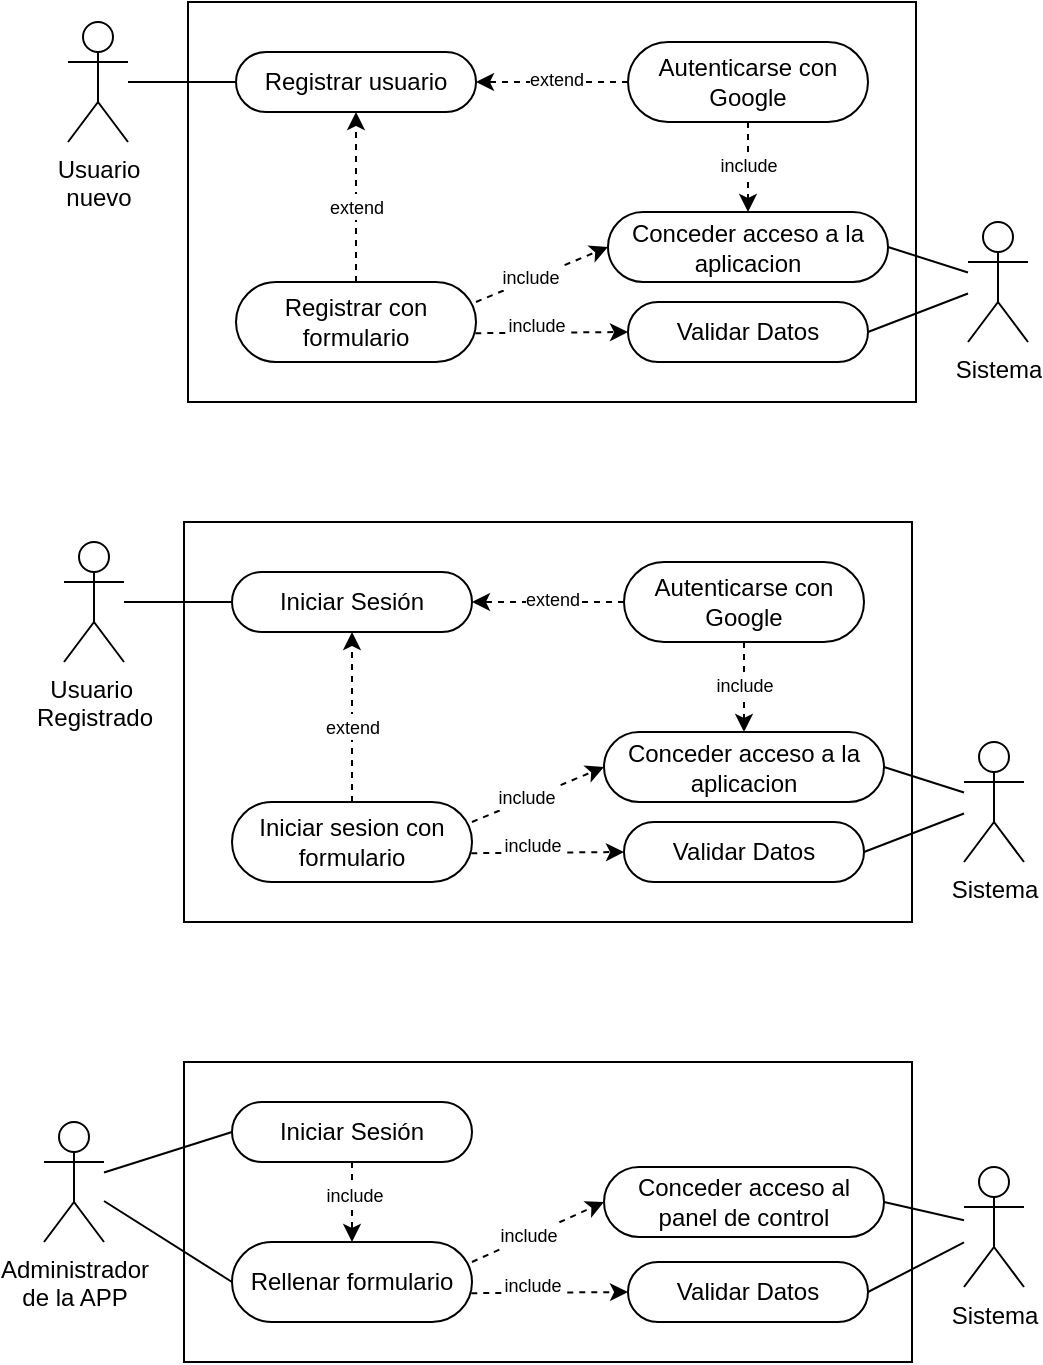 <mxfile version="28.2.3">
  <diagram name="Página-1" id="0XIWDUNFnCD79X5UrX8S">
    <mxGraphModel dx="815" dy="457" grid="1" gridSize="10" guides="1" tooltips="1" connect="1" arrows="1" fold="1" page="1" pageScale="1" pageWidth="827" pageHeight="1169" math="0" shadow="0">
      <root>
        <mxCell id="0" />
        <mxCell id="1" parent="0" />
        <mxCell id="heYqbjxYNgFWLn4nG5Zt-1" value="" style="rounded=0;whiteSpace=wrap;html=1;" parent="1" vertex="1">
          <mxGeometry x="280" y="360" width="364" height="200" as="geometry" />
        </mxCell>
        <mxCell id="heYqbjxYNgFWLn4nG5Zt-2" value="&lt;div&gt;Usuario&amp;nbsp;&lt;/div&gt;&lt;div&gt;Registrado&lt;/div&gt;" style="shape=umlActor;verticalLabelPosition=bottom;verticalAlign=top;html=1;outlineConnect=0;" parent="1" vertex="1">
          <mxGeometry x="220" y="370" width="30" height="60" as="geometry" />
        </mxCell>
        <mxCell id="heYqbjxYNgFWLn4nG5Zt-4" value="" style="endArrow=none;html=1;rounded=0;entryX=0;entryY=0.5;entryDx=0;entryDy=0;" parent="1" source="heYqbjxYNgFWLn4nG5Zt-2" target="tTuiCgxSwF_mFrkpsnnS-12" edge="1">
          <mxGeometry width="50" height="50" relative="1" as="geometry">
            <mxPoint x="424" y="600" as="sourcePoint" />
            <mxPoint x="304" y="455" as="targetPoint" />
          </mxGeometry>
        </mxCell>
        <mxCell id="heYqbjxYNgFWLn4nG5Zt-5" style="rounded=0;orthogonalLoop=1;jettySize=auto;html=1;exitX=0;exitY=0.5;exitDx=0;exitDy=0;entryX=1;entryY=0.5;entryDx=0;entryDy=0;dashed=1;" parent="1" source="tTuiCgxSwF_mFrkpsnnS-13" target="tTuiCgxSwF_mFrkpsnnS-12" edge="1">
          <mxGeometry relative="1" as="geometry">
            <mxPoint x="494" y="455" as="sourcePoint" />
            <mxPoint x="424" y="455" as="targetPoint" />
          </mxGeometry>
        </mxCell>
        <mxCell id="heYqbjxYNgFWLn4nG5Zt-6" value="&lt;font style=&quot;font-size: 9px;&quot;&gt;extend&lt;/font&gt;" style="edgeLabel;html=1;align=center;verticalAlign=middle;resizable=0;points=[];" parent="heYqbjxYNgFWLn4nG5Zt-5" vertex="1" connectable="0">
          <mxGeometry x="-0.049" y="-2" relative="1" as="geometry">
            <mxPoint as="offset" />
          </mxGeometry>
        </mxCell>
        <mxCell id="tTuiCgxSwF_mFrkpsnnS-12" value="Iniciar Sesión" style="rounded=1;whiteSpace=wrap;html=1;arcSize=50;" parent="1" vertex="1">
          <mxGeometry x="304" y="385" width="120" height="30" as="geometry" />
        </mxCell>
        <mxCell id="tTuiCgxSwF_mFrkpsnnS-23" style="edgeStyle=orthogonalEdgeStyle;rounded=0;orthogonalLoop=1;jettySize=auto;html=1;exitX=0.5;exitY=1;exitDx=0;exitDy=0;entryX=0.5;entryY=0;entryDx=0;entryDy=0;dashed=1;" parent="1" source="tTuiCgxSwF_mFrkpsnnS-13" target="tTuiCgxSwF_mFrkpsnnS-20" edge="1">
          <mxGeometry relative="1" as="geometry" />
        </mxCell>
        <mxCell id="tTuiCgxSwF_mFrkpsnnS-24" value="&lt;font style=&quot;font-size: 9px;&quot;&gt;include&lt;/font&gt;" style="edgeLabel;html=1;align=center;verticalAlign=middle;resizable=0;points=[];" parent="tTuiCgxSwF_mFrkpsnnS-23" vertex="1" connectable="0">
          <mxGeometry x="-0.1" y="-1" relative="1" as="geometry">
            <mxPoint x="1" as="offset" />
          </mxGeometry>
        </mxCell>
        <mxCell id="tTuiCgxSwF_mFrkpsnnS-13" value="Autenticarse con Google" style="rounded=1;whiteSpace=wrap;html=1;arcSize=50;" parent="1" vertex="1">
          <mxGeometry x="500" y="380" width="120" height="40" as="geometry" />
        </mxCell>
        <mxCell id="tTuiCgxSwF_mFrkpsnnS-15" style="edgeStyle=orthogonalEdgeStyle;rounded=0;orthogonalLoop=1;jettySize=auto;html=1;exitX=0.5;exitY=0;exitDx=0;exitDy=0;entryX=0.5;entryY=1;entryDx=0;entryDy=0;dashed=1;" parent="1" source="tTuiCgxSwF_mFrkpsnnS-14" target="tTuiCgxSwF_mFrkpsnnS-12" edge="1">
          <mxGeometry relative="1" as="geometry" />
        </mxCell>
        <mxCell id="tTuiCgxSwF_mFrkpsnnS-16" value="&lt;font style=&quot;font-size: 9px;&quot;&gt;extend&lt;/font&gt;" style="edgeLabel;html=1;align=center;verticalAlign=middle;resizable=0;points=[];" parent="tTuiCgxSwF_mFrkpsnnS-15" vertex="1" connectable="0">
          <mxGeometry x="-0.216" y="1" relative="1" as="geometry">
            <mxPoint x="1" y="-5" as="offset" />
          </mxGeometry>
        </mxCell>
        <mxCell id="tTuiCgxSwF_mFrkpsnnS-18" style="rounded=0;orthogonalLoop=1;jettySize=auto;html=1;exitX=0.997;exitY=0.64;exitDx=0;exitDy=0;entryX=0;entryY=0.5;entryDx=0;entryDy=0;dashed=1;exitPerimeter=0;" parent="1" source="tTuiCgxSwF_mFrkpsnnS-14" target="tTuiCgxSwF_mFrkpsnnS-17" edge="1">
          <mxGeometry relative="1" as="geometry">
            <mxPoint x="430" y="540" as="sourcePoint" />
            <mxPoint x="506" y="505" as="targetPoint" />
          </mxGeometry>
        </mxCell>
        <mxCell id="tTuiCgxSwF_mFrkpsnnS-19" value="&lt;font style=&quot;font-size: 9px;&quot;&gt;include&lt;/font&gt;" style="edgeLabel;html=1;align=center;verticalAlign=middle;resizable=0;points=[];" parent="tTuiCgxSwF_mFrkpsnnS-18" vertex="1" connectable="0">
          <mxGeometry x="-0.503" relative="1" as="geometry">
            <mxPoint x="11" y="-5" as="offset" />
          </mxGeometry>
        </mxCell>
        <mxCell id="tTuiCgxSwF_mFrkpsnnS-21" style="rounded=0;orthogonalLoop=1;jettySize=auto;html=1;exitX=1;exitY=0.25;exitDx=0;exitDy=0;entryX=0;entryY=0.5;entryDx=0;entryDy=0;dashed=1;" parent="1" source="tTuiCgxSwF_mFrkpsnnS-14" target="tTuiCgxSwF_mFrkpsnnS-20" edge="1">
          <mxGeometry relative="1" as="geometry" />
        </mxCell>
        <mxCell id="tTuiCgxSwF_mFrkpsnnS-22" value="&lt;font style=&quot;font-size: 9px;&quot;&gt;include&lt;/font&gt;" style="edgeLabel;html=1;align=center;verticalAlign=middle;resizable=0;points=[];" parent="tTuiCgxSwF_mFrkpsnnS-21" vertex="1" connectable="0">
          <mxGeometry x="-0.192" y="-1" relative="1" as="geometry">
            <mxPoint y="-3" as="offset" />
          </mxGeometry>
        </mxCell>
        <mxCell id="tTuiCgxSwF_mFrkpsnnS-14" value="Iniciar sesion con formulario" style="rounded=1;whiteSpace=wrap;html=1;arcSize=50;" parent="1" vertex="1">
          <mxGeometry x="304" y="500" width="120" height="40" as="geometry" />
        </mxCell>
        <mxCell id="tTuiCgxSwF_mFrkpsnnS-17" value="Validar Datos" style="rounded=1;whiteSpace=wrap;html=1;arcSize=50;" parent="1" vertex="1">
          <mxGeometry x="500" y="510" width="120" height="30" as="geometry" />
        </mxCell>
        <mxCell id="tTuiCgxSwF_mFrkpsnnS-20" value="Conceder acceso a la aplicacion" style="rounded=1;whiteSpace=wrap;html=1;arcSize=50;" parent="1" vertex="1">
          <mxGeometry x="490" y="465" width="140" height="35" as="geometry" />
        </mxCell>
        <mxCell id="tTuiCgxSwF_mFrkpsnnS-25" value="Sistema" style="shape=umlActor;verticalLabelPosition=bottom;verticalAlign=top;html=1;outlineConnect=0;" parent="1" vertex="1">
          <mxGeometry x="670" y="470" width="30" height="60" as="geometry" />
        </mxCell>
        <mxCell id="tTuiCgxSwF_mFrkpsnnS-26" value="" style="endArrow=none;html=1;rounded=0;exitX=1;exitY=0.5;exitDx=0;exitDy=0;" parent="1" source="tTuiCgxSwF_mFrkpsnnS-20" target="tTuiCgxSwF_mFrkpsnnS-25" edge="1">
          <mxGeometry width="50" height="50" relative="1" as="geometry">
            <mxPoint x="650" y="480" as="sourcePoint" />
            <mxPoint x="700" y="430" as="targetPoint" />
          </mxGeometry>
        </mxCell>
        <mxCell id="tTuiCgxSwF_mFrkpsnnS-27" value="" style="endArrow=none;html=1;rounded=0;exitX=1;exitY=0.5;exitDx=0;exitDy=0;" parent="1" source="tTuiCgxSwF_mFrkpsnnS-17" target="tTuiCgxSwF_mFrkpsnnS-25" edge="1">
          <mxGeometry width="50" height="50" relative="1" as="geometry">
            <mxPoint x="644" y="590" as="sourcePoint" />
            <mxPoint x="694" y="540" as="targetPoint" />
          </mxGeometry>
        </mxCell>
        <mxCell id="tTuiCgxSwF_mFrkpsnnS-28" value="" style="rounded=0;whiteSpace=wrap;html=1;" parent="1" vertex="1">
          <mxGeometry x="282" y="100" width="364" height="200" as="geometry" />
        </mxCell>
        <mxCell id="tTuiCgxSwF_mFrkpsnnS-29" value="&lt;div&gt;Usuario&lt;/div&gt;&lt;div&gt;nuevo&lt;/div&gt;" style="shape=umlActor;verticalLabelPosition=bottom;verticalAlign=top;html=1;outlineConnect=0;" parent="1" vertex="1">
          <mxGeometry x="222" y="110" width="30" height="60" as="geometry" />
        </mxCell>
        <mxCell id="tTuiCgxSwF_mFrkpsnnS-30" value="" style="endArrow=none;html=1;rounded=0;entryX=0;entryY=0.5;entryDx=0;entryDy=0;" parent="1" source="tTuiCgxSwF_mFrkpsnnS-29" target="tTuiCgxSwF_mFrkpsnnS-33" edge="1">
          <mxGeometry width="50" height="50" relative="1" as="geometry">
            <mxPoint x="426" y="340" as="sourcePoint" />
            <mxPoint x="306" y="195" as="targetPoint" />
          </mxGeometry>
        </mxCell>
        <mxCell id="tTuiCgxSwF_mFrkpsnnS-31" style="rounded=0;orthogonalLoop=1;jettySize=auto;html=1;exitX=0;exitY=0.5;exitDx=0;exitDy=0;entryX=1;entryY=0.5;entryDx=0;entryDy=0;dashed=1;" parent="1" source="tTuiCgxSwF_mFrkpsnnS-36" target="tTuiCgxSwF_mFrkpsnnS-33" edge="1">
          <mxGeometry relative="1" as="geometry">
            <mxPoint x="496" y="195" as="sourcePoint" />
            <mxPoint x="426" y="195" as="targetPoint" />
          </mxGeometry>
        </mxCell>
        <mxCell id="tTuiCgxSwF_mFrkpsnnS-32" value="&lt;font style=&quot;font-size: 9px;&quot;&gt;extend&lt;/font&gt;" style="edgeLabel;html=1;align=center;verticalAlign=middle;resizable=0;points=[];" parent="tTuiCgxSwF_mFrkpsnnS-31" vertex="1" connectable="0">
          <mxGeometry x="-0.049" y="-2" relative="1" as="geometry">
            <mxPoint as="offset" />
          </mxGeometry>
        </mxCell>
        <mxCell id="tTuiCgxSwF_mFrkpsnnS-33" value="Registrar usuario" style="rounded=1;whiteSpace=wrap;html=1;arcSize=50;" parent="1" vertex="1">
          <mxGeometry x="306" y="125" width="120" height="30" as="geometry" />
        </mxCell>
        <mxCell id="tTuiCgxSwF_mFrkpsnnS-34" style="edgeStyle=orthogonalEdgeStyle;rounded=0;orthogonalLoop=1;jettySize=auto;html=1;exitX=0.5;exitY=1;exitDx=0;exitDy=0;entryX=0.5;entryY=0;entryDx=0;entryDy=0;dashed=1;" parent="1" source="tTuiCgxSwF_mFrkpsnnS-36" target="tTuiCgxSwF_mFrkpsnnS-45" edge="1">
          <mxGeometry relative="1" as="geometry" />
        </mxCell>
        <mxCell id="tTuiCgxSwF_mFrkpsnnS-35" value="&lt;font style=&quot;font-size: 9px;&quot;&gt;include&lt;/font&gt;" style="edgeLabel;html=1;align=center;verticalAlign=middle;resizable=0;points=[];" parent="tTuiCgxSwF_mFrkpsnnS-34" vertex="1" connectable="0">
          <mxGeometry x="-0.1" y="-1" relative="1" as="geometry">
            <mxPoint x="1" as="offset" />
          </mxGeometry>
        </mxCell>
        <mxCell id="tTuiCgxSwF_mFrkpsnnS-36" value="Autenticarse con Google" style="rounded=1;whiteSpace=wrap;html=1;arcSize=50;" parent="1" vertex="1">
          <mxGeometry x="502" y="120" width="120" height="40" as="geometry" />
        </mxCell>
        <mxCell id="tTuiCgxSwF_mFrkpsnnS-37" style="edgeStyle=orthogonalEdgeStyle;rounded=0;orthogonalLoop=1;jettySize=auto;html=1;exitX=0.5;exitY=0;exitDx=0;exitDy=0;entryX=0.5;entryY=1;entryDx=0;entryDy=0;dashed=1;" parent="1" source="tTuiCgxSwF_mFrkpsnnS-43" target="tTuiCgxSwF_mFrkpsnnS-33" edge="1">
          <mxGeometry relative="1" as="geometry" />
        </mxCell>
        <mxCell id="tTuiCgxSwF_mFrkpsnnS-38" value="&lt;font style=&quot;font-size: 9px;&quot;&gt;extend&lt;/font&gt;" style="edgeLabel;html=1;align=center;verticalAlign=middle;resizable=0;points=[];" parent="tTuiCgxSwF_mFrkpsnnS-37" vertex="1" connectable="0">
          <mxGeometry x="-0.216" y="1" relative="1" as="geometry">
            <mxPoint x="1" y="-5" as="offset" />
          </mxGeometry>
        </mxCell>
        <mxCell id="tTuiCgxSwF_mFrkpsnnS-39" style="rounded=0;orthogonalLoop=1;jettySize=auto;html=1;exitX=0.997;exitY=0.64;exitDx=0;exitDy=0;entryX=0;entryY=0.5;entryDx=0;entryDy=0;dashed=1;exitPerimeter=0;" parent="1" source="tTuiCgxSwF_mFrkpsnnS-43" target="tTuiCgxSwF_mFrkpsnnS-44" edge="1">
          <mxGeometry relative="1" as="geometry">
            <mxPoint x="432" y="280" as="sourcePoint" />
            <mxPoint x="508" y="245" as="targetPoint" />
          </mxGeometry>
        </mxCell>
        <mxCell id="tTuiCgxSwF_mFrkpsnnS-40" value="&lt;font style=&quot;font-size: 9px;&quot;&gt;include&lt;/font&gt;" style="edgeLabel;html=1;align=center;verticalAlign=middle;resizable=0;points=[];" parent="tTuiCgxSwF_mFrkpsnnS-39" vertex="1" connectable="0">
          <mxGeometry x="-0.503" relative="1" as="geometry">
            <mxPoint x="11" y="-5" as="offset" />
          </mxGeometry>
        </mxCell>
        <mxCell id="tTuiCgxSwF_mFrkpsnnS-41" style="rounded=0;orthogonalLoop=1;jettySize=auto;html=1;exitX=1;exitY=0.25;exitDx=0;exitDy=0;entryX=0;entryY=0.5;entryDx=0;entryDy=0;dashed=1;" parent="1" source="tTuiCgxSwF_mFrkpsnnS-43" target="tTuiCgxSwF_mFrkpsnnS-45" edge="1">
          <mxGeometry relative="1" as="geometry" />
        </mxCell>
        <mxCell id="tTuiCgxSwF_mFrkpsnnS-42" value="&lt;font style=&quot;font-size: 9px;&quot;&gt;include&lt;/font&gt;" style="edgeLabel;html=1;align=center;verticalAlign=middle;resizable=0;points=[];" parent="tTuiCgxSwF_mFrkpsnnS-41" vertex="1" connectable="0">
          <mxGeometry x="-0.192" y="-1" relative="1" as="geometry">
            <mxPoint y="-3" as="offset" />
          </mxGeometry>
        </mxCell>
        <mxCell id="tTuiCgxSwF_mFrkpsnnS-43" value="Registrar con formulario" style="rounded=1;whiteSpace=wrap;html=1;arcSize=50;" parent="1" vertex="1">
          <mxGeometry x="306" y="240" width="120" height="40" as="geometry" />
        </mxCell>
        <mxCell id="tTuiCgxSwF_mFrkpsnnS-44" value="Validar Datos" style="rounded=1;whiteSpace=wrap;html=1;arcSize=50;" parent="1" vertex="1">
          <mxGeometry x="502" y="250" width="120" height="30" as="geometry" />
        </mxCell>
        <mxCell id="tTuiCgxSwF_mFrkpsnnS-45" value="Conceder acceso a la aplicacion" style="rounded=1;whiteSpace=wrap;html=1;arcSize=50;" parent="1" vertex="1">
          <mxGeometry x="492" y="205" width="140" height="35" as="geometry" />
        </mxCell>
        <mxCell id="tTuiCgxSwF_mFrkpsnnS-46" value="Sistema" style="shape=umlActor;verticalLabelPosition=bottom;verticalAlign=top;html=1;outlineConnect=0;" parent="1" vertex="1">
          <mxGeometry x="672" y="210" width="30" height="60" as="geometry" />
        </mxCell>
        <mxCell id="tTuiCgxSwF_mFrkpsnnS-47" value="" style="endArrow=none;html=1;rounded=0;exitX=1;exitY=0.5;exitDx=0;exitDy=0;" parent="1" source="tTuiCgxSwF_mFrkpsnnS-45" target="tTuiCgxSwF_mFrkpsnnS-46" edge="1">
          <mxGeometry width="50" height="50" relative="1" as="geometry">
            <mxPoint x="652" y="220" as="sourcePoint" />
            <mxPoint x="702" y="170" as="targetPoint" />
          </mxGeometry>
        </mxCell>
        <mxCell id="tTuiCgxSwF_mFrkpsnnS-48" value="" style="endArrow=none;html=1;rounded=0;exitX=1;exitY=0.5;exitDx=0;exitDy=0;" parent="1" source="tTuiCgxSwF_mFrkpsnnS-44" target="tTuiCgxSwF_mFrkpsnnS-46" edge="1">
          <mxGeometry width="50" height="50" relative="1" as="geometry">
            <mxPoint x="646" y="330" as="sourcePoint" />
            <mxPoint x="696" y="280" as="targetPoint" />
          </mxGeometry>
        </mxCell>
        <mxCell id="_zKFR4D2rPL5X7eX0QxL-1" value="" style="rounded=0;whiteSpace=wrap;html=1;" vertex="1" parent="1">
          <mxGeometry x="280" y="630" width="364" height="150" as="geometry" />
        </mxCell>
        <mxCell id="_zKFR4D2rPL5X7eX0QxL-2" value="&lt;div&gt;Administrador&lt;/div&gt;&lt;div&gt;de la APP&lt;/div&gt;" style="shape=umlActor;verticalLabelPosition=bottom;verticalAlign=top;html=1;outlineConnect=0;" vertex="1" parent="1">
          <mxGeometry x="210" y="660" width="30" height="60" as="geometry" />
        </mxCell>
        <mxCell id="_zKFR4D2rPL5X7eX0QxL-3" value="" style="endArrow=none;html=1;rounded=0;entryX=0;entryY=0.5;entryDx=0;entryDy=0;" edge="1" parent="1" source="_zKFR4D2rPL5X7eX0QxL-2" target="_zKFR4D2rPL5X7eX0QxL-6">
          <mxGeometry width="50" height="50" relative="1" as="geometry">
            <mxPoint x="424" y="840" as="sourcePoint" />
            <mxPoint x="304" y="695" as="targetPoint" />
          </mxGeometry>
        </mxCell>
        <mxCell id="_zKFR4D2rPL5X7eX0QxL-22" style="edgeStyle=orthogonalEdgeStyle;rounded=0;orthogonalLoop=1;jettySize=auto;html=1;exitX=0.5;exitY=1;exitDx=0;exitDy=0;entryX=0.5;entryY=0;entryDx=0;entryDy=0;dashed=1;" edge="1" parent="1" source="_zKFR4D2rPL5X7eX0QxL-6" target="_zKFR4D2rPL5X7eX0QxL-16">
          <mxGeometry relative="1" as="geometry" />
        </mxCell>
        <mxCell id="_zKFR4D2rPL5X7eX0QxL-23" value="&lt;font style=&quot;font-size: 9px;&quot;&gt;include&lt;/font&gt;" style="edgeLabel;html=1;align=center;verticalAlign=middle;resizable=0;points=[];" vertex="1" connectable="0" parent="_zKFR4D2rPL5X7eX0QxL-22">
          <mxGeometry x="-0.209" y="1" relative="1" as="geometry">
            <mxPoint as="offset" />
          </mxGeometry>
        </mxCell>
        <mxCell id="_zKFR4D2rPL5X7eX0QxL-6" value="Iniciar Sesión" style="rounded=1;whiteSpace=wrap;html=1;arcSize=50;" vertex="1" parent="1">
          <mxGeometry x="304" y="650" width="120" height="30" as="geometry" />
        </mxCell>
        <mxCell id="_zKFR4D2rPL5X7eX0QxL-12" style="rounded=0;orthogonalLoop=1;jettySize=auto;html=1;exitX=0.997;exitY=0.64;exitDx=0;exitDy=0;entryX=0;entryY=0.5;entryDx=0;entryDy=0;dashed=1;exitPerimeter=0;" edge="1" parent="1" source="_zKFR4D2rPL5X7eX0QxL-16" target="_zKFR4D2rPL5X7eX0QxL-17">
          <mxGeometry relative="1" as="geometry">
            <mxPoint x="430" y="780" as="sourcePoint" />
            <mxPoint x="506" y="745" as="targetPoint" />
          </mxGeometry>
        </mxCell>
        <mxCell id="_zKFR4D2rPL5X7eX0QxL-13" value="&lt;font style=&quot;font-size: 9px;&quot;&gt;include&lt;/font&gt;" style="edgeLabel;html=1;align=center;verticalAlign=middle;resizable=0;points=[];" vertex="1" connectable="0" parent="_zKFR4D2rPL5X7eX0QxL-12">
          <mxGeometry x="-0.503" relative="1" as="geometry">
            <mxPoint x="11" y="-5" as="offset" />
          </mxGeometry>
        </mxCell>
        <mxCell id="_zKFR4D2rPL5X7eX0QxL-14" style="rounded=0;orthogonalLoop=1;jettySize=auto;html=1;exitX=1;exitY=0.25;exitDx=0;exitDy=0;entryX=0;entryY=0.5;entryDx=0;entryDy=0;dashed=1;" edge="1" parent="1" source="_zKFR4D2rPL5X7eX0QxL-16" target="_zKFR4D2rPL5X7eX0QxL-18">
          <mxGeometry relative="1" as="geometry" />
        </mxCell>
        <mxCell id="_zKFR4D2rPL5X7eX0QxL-15" value="&lt;font style=&quot;font-size: 9px;&quot;&gt;include&lt;/font&gt;" style="edgeLabel;html=1;align=center;verticalAlign=middle;resizable=0;points=[];" vertex="1" connectable="0" parent="_zKFR4D2rPL5X7eX0QxL-14">
          <mxGeometry x="-0.192" y="-1" relative="1" as="geometry">
            <mxPoint y="-3" as="offset" />
          </mxGeometry>
        </mxCell>
        <mxCell id="_zKFR4D2rPL5X7eX0QxL-16" value="Rellenar formulario" style="rounded=1;whiteSpace=wrap;html=1;arcSize=50;" vertex="1" parent="1">
          <mxGeometry x="304" y="720" width="120" height="40" as="geometry" />
        </mxCell>
        <mxCell id="_zKFR4D2rPL5X7eX0QxL-17" value="Validar Datos" style="rounded=1;whiteSpace=wrap;html=1;arcSize=50;" vertex="1" parent="1">
          <mxGeometry x="502" y="730" width="120" height="30" as="geometry" />
        </mxCell>
        <mxCell id="_zKFR4D2rPL5X7eX0QxL-18" value="Conceder acceso al panel de control" style="rounded=1;whiteSpace=wrap;html=1;arcSize=50;" vertex="1" parent="1">
          <mxGeometry x="490" y="682.5" width="140" height="35" as="geometry" />
        </mxCell>
        <mxCell id="_zKFR4D2rPL5X7eX0QxL-19" value="Sistema" style="shape=umlActor;verticalLabelPosition=bottom;verticalAlign=top;html=1;outlineConnect=0;" vertex="1" parent="1">
          <mxGeometry x="670" y="682.5" width="30" height="60" as="geometry" />
        </mxCell>
        <mxCell id="_zKFR4D2rPL5X7eX0QxL-20" value="" style="endArrow=none;html=1;rounded=0;exitX=1;exitY=0.5;exitDx=0;exitDy=0;" edge="1" parent="1" source="_zKFR4D2rPL5X7eX0QxL-18" target="_zKFR4D2rPL5X7eX0QxL-19">
          <mxGeometry width="50" height="50" relative="1" as="geometry">
            <mxPoint x="650" y="720" as="sourcePoint" />
            <mxPoint x="700" y="670" as="targetPoint" />
          </mxGeometry>
        </mxCell>
        <mxCell id="_zKFR4D2rPL5X7eX0QxL-21" value="" style="endArrow=none;html=1;rounded=0;exitX=1;exitY=0.5;exitDx=0;exitDy=0;" edge="1" parent="1" source="_zKFR4D2rPL5X7eX0QxL-17" target="_zKFR4D2rPL5X7eX0QxL-19">
          <mxGeometry width="50" height="50" relative="1" as="geometry">
            <mxPoint x="644" y="830" as="sourcePoint" />
            <mxPoint x="694" y="780" as="targetPoint" />
          </mxGeometry>
        </mxCell>
        <mxCell id="_zKFR4D2rPL5X7eX0QxL-24" value="" style="endArrow=none;html=1;rounded=0;entryX=0;entryY=0.5;entryDx=0;entryDy=0;" edge="1" parent="1" source="_zKFR4D2rPL5X7eX0QxL-2" target="_zKFR4D2rPL5X7eX0QxL-16">
          <mxGeometry width="50" height="50" relative="1" as="geometry">
            <mxPoint x="200" y="750" as="sourcePoint" />
            <mxPoint x="250" y="700" as="targetPoint" />
          </mxGeometry>
        </mxCell>
      </root>
    </mxGraphModel>
  </diagram>
</mxfile>
